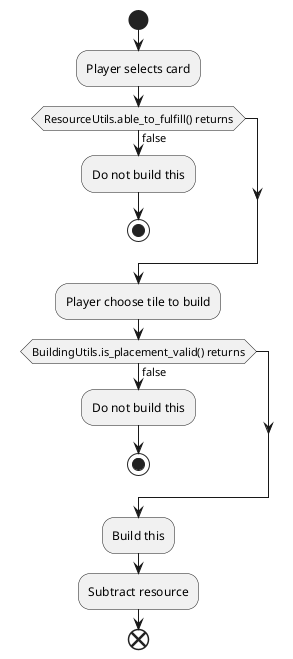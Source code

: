 @startuml signals

start
:Player selects card;
if (ResourceUtils.able_to_fulfill() returns) then(false)
    :Do not build this;
    stop
endif

:Player choose tile to build;
if (BuildingUtils.is_placement_valid() returns) then(false)
    :Do not build this;
    stop
endif

:Build this;
:Subtract resource;

end
@enduml